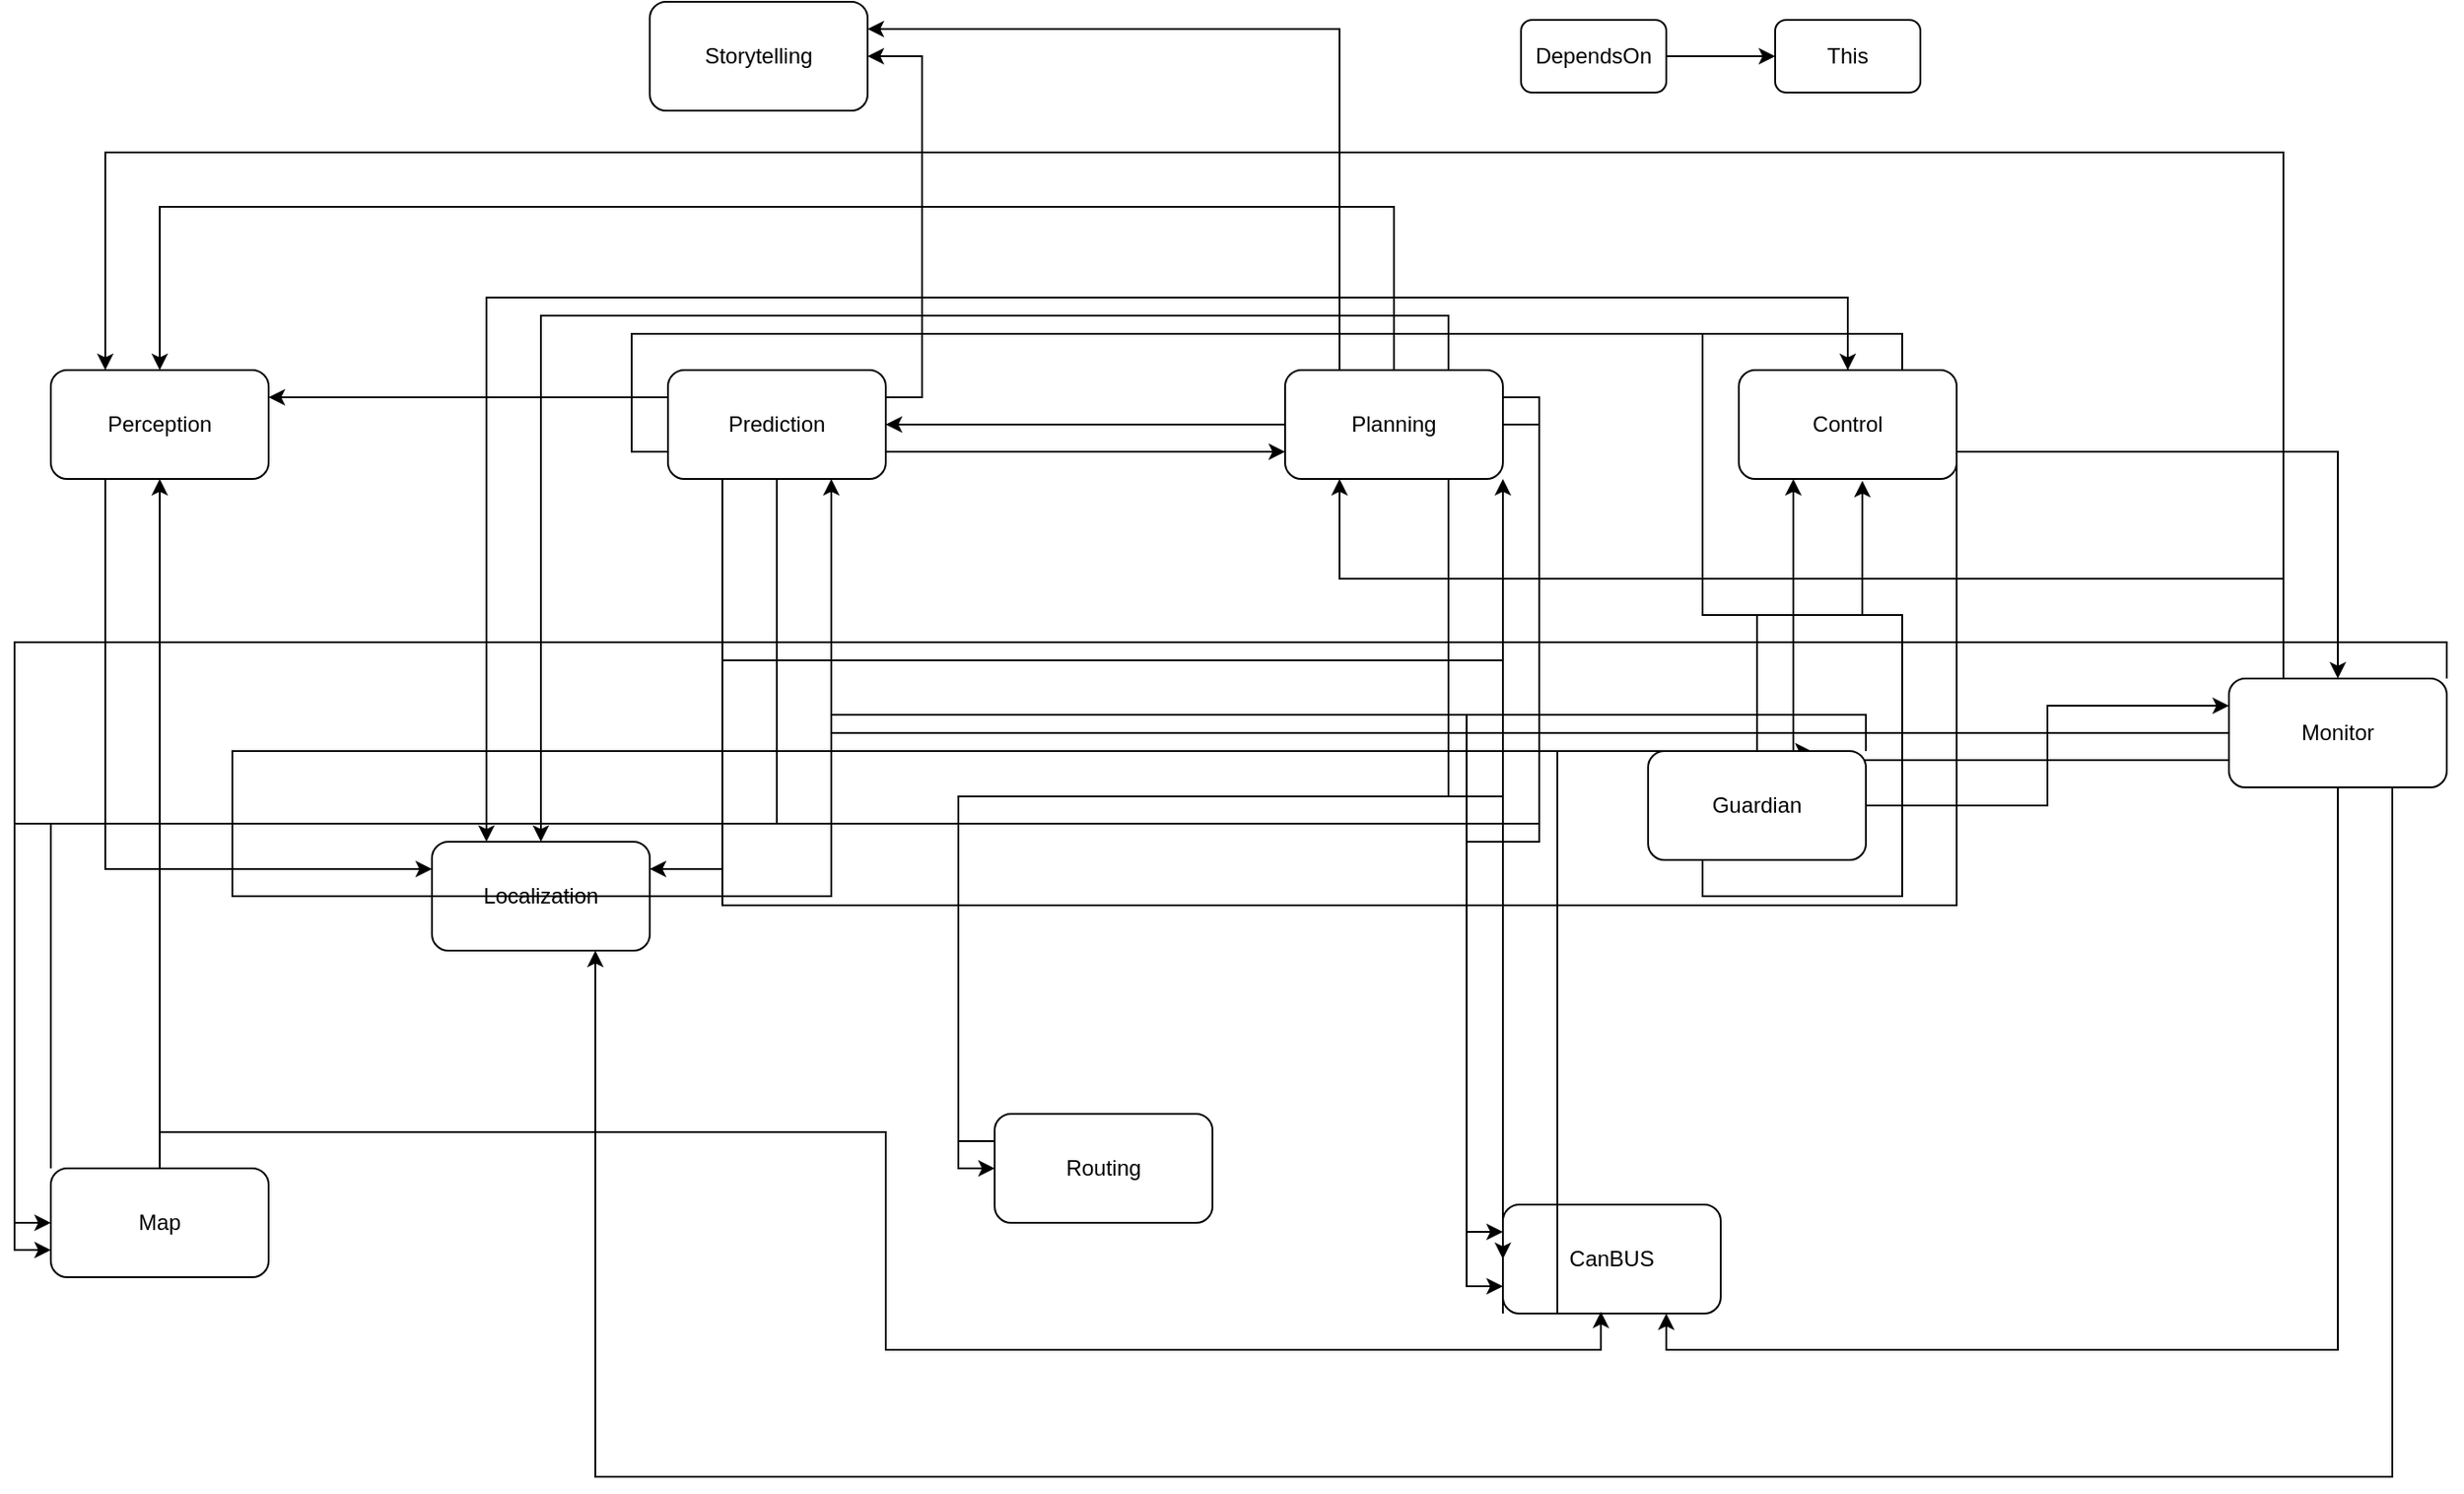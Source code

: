 <mxfile version="17.1.3" type="github">
  <diagram id="q5uySfuGyyFAdlzgSxIf" name="Page-1">
    <mxGraphModel dx="1426" dy="767" grid="1" gridSize="10" guides="1" tooltips="1" connect="1" arrows="1" fold="1" page="1" pageScale="1" pageWidth="850" pageHeight="1100" math="0" shadow="0">
      <root>
        <mxCell id="0" />
        <mxCell id="1" parent="0" />
        <mxCell id="7judBJOATlKyl89qZomi-54" style="edgeStyle=orthogonalEdgeStyle;rounded=0;orthogonalLoop=1;jettySize=auto;html=1;exitX=0.25;exitY=1;exitDx=0;exitDy=0;entryX=0;entryY=0.25;entryDx=0;entryDy=0;" edge="1" parent="1" source="7judBJOATlKyl89qZomi-1" target="7judBJOATlKyl89qZomi-2">
          <mxGeometry relative="1" as="geometry">
            <Array as="points">
              <mxPoint x="140" y="498" />
            </Array>
          </mxGeometry>
        </mxCell>
        <mxCell id="7judBJOATlKyl89qZomi-1" value="Perception" style="rounded=1;whiteSpace=wrap;html=1;" vertex="1" parent="1">
          <mxGeometry x="110" y="223" width="120" height="60" as="geometry" />
        </mxCell>
        <mxCell id="7judBJOATlKyl89qZomi-2" value="Localization" style="rounded=1;whiteSpace=wrap;html=1;" vertex="1" parent="1">
          <mxGeometry x="320" y="483" width="120" height="60" as="geometry" />
        </mxCell>
        <mxCell id="7judBJOATlKyl89qZomi-7" style="edgeStyle=orthogonalEdgeStyle;rounded=0;orthogonalLoop=1;jettySize=auto;html=1;entryX=0;entryY=0.5;entryDx=0;entryDy=0;" edge="1" parent="1" source="7judBJOATlKyl89qZomi-4" target="7judBJOATlKyl89qZomi-6">
          <mxGeometry relative="1" as="geometry" />
        </mxCell>
        <mxCell id="7judBJOATlKyl89qZomi-4" value="DependsOn" style="rounded=1;whiteSpace=wrap;html=1;" vertex="1" parent="1">
          <mxGeometry x="920" y="30" width="80" height="40" as="geometry" />
        </mxCell>
        <mxCell id="7judBJOATlKyl89qZomi-6" value="This" style="rounded=1;whiteSpace=wrap;html=1;" vertex="1" parent="1">
          <mxGeometry x="1060" y="30" width="80" height="40" as="geometry" />
        </mxCell>
        <mxCell id="7judBJOATlKyl89qZomi-10" style="edgeStyle=orthogonalEdgeStyle;rounded=0;orthogonalLoop=1;jettySize=auto;html=1;entryX=1;entryY=0.25;entryDx=0;entryDy=0;exitX=0;exitY=0.25;exitDx=0;exitDy=0;" edge="1" parent="1" source="7judBJOATlKyl89qZomi-8" target="7judBJOATlKyl89qZomi-1">
          <mxGeometry relative="1" as="geometry" />
        </mxCell>
        <mxCell id="7judBJOATlKyl89qZomi-13" style="edgeStyle=orthogonalEdgeStyle;rounded=0;orthogonalLoop=1;jettySize=auto;html=1;exitX=1;exitY=0.75;exitDx=0;exitDy=0;entryX=0;entryY=0.75;entryDx=0;entryDy=0;" edge="1" parent="1" source="7judBJOATlKyl89qZomi-8" target="7judBJOATlKyl89qZomi-11">
          <mxGeometry relative="1" as="geometry" />
        </mxCell>
        <mxCell id="7judBJOATlKyl89qZomi-14" style="edgeStyle=orthogonalEdgeStyle;rounded=0;orthogonalLoop=1;jettySize=auto;html=1;exitX=1;exitY=0.25;exitDx=0;exitDy=0;" edge="1" parent="1" source="7judBJOATlKyl89qZomi-8" target="7judBJOATlKyl89qZomi-12">
          <mxGeometry relative="1" as="geometry">
            <Array as="points">
              <mxPoint x="590" y="238" />
              <mxPoint x="590" y="50" />
            </Array>
          </mxGeometry>
        </mxCell>
        <mxCell id="7judBJOATlKyl89qZomi-15" style="edgeStyle=orthogonalEdgeStyle;rounded=0;orthogonalLoop=1;jettySize=auto;html=1;exitX=0.25;exitY=1;exitDx=0;exitDy=0;entryX=1;entryY=0.25;entryDx=0;entryDy=0;" edge="1" parent="1" source="7judBJOATlKyl89qZomi-8" target="7judBJOATlKyl89qZomi-2">
          <mxGeometry relative="1" as="geometry">
            <Array as="points">
              <mxPoint x="480" y="498" />
            </Array>
          </mxGeometry>
        </mxCell>
        <mxCell id="7judBJOATlKyl89qZomi-17" style="edgeStyle=orthogonalEdgeStyle;rounded=0;orthogonalLoop=1;jettySize=auto;html=1;exitX=1;exitY=0.25;exitDx=0;exitDy=0;entryX=0;entryY=0.25;entryDx=0;entryDy=0;" edge="1" parent="1" source="7judBJOATlKyl89qZomi-11" target="7judBJOATlKyl89qZomi-16">
          <mxGeometry relative="1" as="geometry" />
        </mxCell>
        <mxCell id="7judBJOATlKyl89qZomi-19" style="edgeStyle=orthogonalEdgeStyle;rounded=0;orthogonalLoop=1;jettySize=auto;html=1;exitX=0.75;exitY=1;exitDx=0;exitDy=0;entryX=0;entryY=0.5;entryDx=0;entryDy=0;" edge="1" parent="1" source="7judBJOATlKyl89qZomi-11" target="7judBJOATlKyl89qZomi-18">
          <mxGeometry relative="1" as="geometry" />
        </mxCell>
        <mxCell id="7judBJOATlKyl89qZomi-20" style="edgeStyle=orthogonalEdgeStyle;rounded=0;orthogonalLoop=1;jettySize=auto;html=1;exitX=0.75;exitY=0;exitDx=0;exitDy=0;entryX=0.5;entryY=0;entryDx=0;entryDy=0;" edge="1" parent="1" source="7judBJOATlKyl89qZomi-11" target="7judBJOATlKyl89qZomi-2">
          <mxGeometry relative="1" as="geometry">
            <Array as="points">
              <mxPoint x="880" y="193" />
              <mxPoint x="380" y="193" />
            </Array>
          </mxGeometry>
        </mxCell>
        <mxCell id="7judBJOATlKyl89qZomi-22" style="edgeStyle=orthogonalEdgeStyle;rounded=0;orthogonalLoop=1;jettySize=auto;html=1;exitX=1;exitY=0.5;exitDx=0;exitDy=0;entryX=0;entryY=0.5;entryDx=0;entryDy=0;" edge="1" parent="1" source="7judBJOATlKyl89qZomi-11" target="7judBJOATlKyl89qZomi-21">
          <mxGeometry relative="1" as="geometry" />
        </mxCell>
        <mxCell id="7judBJOATlKyl89qZomi-23" style="edgeStyle=orthogonalEdgeStyle;rounded=0;orthogonalLoop=1;jettySize=auto;html=1;exitX=0.5;exitY=0;exitDx=0;exitDy=0;entryX=0.5;entryY=0;entryDx=0;entryDy=0;" edge="1" parent="1" source="7judBJOATlKyl89qZomi-11" target="7judBJOATlKyl89qZomi-1">
          <mxGeometry relative="1" as="geometry">
            <Array as="points">
              <mxPoint x="850" y="133" />
              <mxPoint x="170" y="133" />
            </Array>
          </mxGeometry>
        </mxCell>
        <mxCell id="7judBJOATlKyl89qZomi-24" style="edgeStyle=orthogonalEdgeStyle;rounded=0;orthogonalLoop=1;jettySize=auto;html=1;exitX=0;exitY=0.5;exitDx=0;exitDy=0;entryX=1;entryY=0.5;entryDx=0;entryDy=0;" edge="1" parent="1" source="7judBJOATlKyl89qZomi-11" target="7judBJOATlKyl89qZomi-8">
          <mxGeometry relative="1" as="geometry" />
        </mxCell>
        <mxCell id="7judBJOATlKyl89qZomi-25" style="edgeStyle=orthogonalEdgeStyle;rounded=0;orthogonalLoop=1;jettySize=auto;html=1;exitX=0.25;exitY=0;exitDx=0;exitDy=0;entryX=1;entryY=0.25;entryDx=0;entryDy=0;" edge="1" parent="1" source="7judBJOATlKyl89qZomi-11" target="7judBJOATlKyl89qZomi-12">
          <mxGeometry relative="1" as="geometry" />
        </mxCell>
        <mxCell id="7judBJOATlKyl89qZomi-11" value="Planning" style="rounded=1;whiteSpace=wrap;html=1;" vertex="1" parent="1">
          <mxGeometry x="790" y="223" width="120" height="60" as="geometry" />
        </mxCell>
        <mxCell id="7judBJOATlKyl89qZomi-12" value="Storytelling" style="rounded=1;whiteSpace=wrap;html=1;" vertex="1" parent="1">
          <mxGeometry x="440" y="20" width="120" height="60" as="geometry" />
        </mxCell>
        <mxCell id="7judBJOATlKyl89qZomi-39" style="edgeStyle=orthogonalEdgeStyle;rounded=0;orthogonalLoop=1;jettySize=auto;html=1;exitX=0.25;exitY=1;exitDx=0;exitDy=0;entryX=0.5;entryY=0;entryDx=0;entryDy=0;startArrow=none;" edge="1" parent="1" source="7judBJOATlKyl89qZomi-35" target="7judBJOATlKyl89qZomi-26">
          <mxGeometry relative="1" as="geometry">
            <Array as="points" />
          </mxGeometry>
        </mxCell>
        <mxCell id="7judBJOATlKyl89qZomi-40" style="edgeStyle=orthogonalEdgeStyle;rounded=0;orthogonalLoop=1;jettySize=auto;html=1;exitX=0;exitY=1;exitDx=0;exitDy=0;entryX=0.75;entryY=0;entryDx=0;entryDy=0;" edge="1" parent="1" source="7judBJOATlKyl89qZomi-16" target="7judBJOATlKyl89qZomi-35">
          <mxGeometry relative="1" as="geometry">
            <Array as="points">
              <mxPoint x="540" y="413" />
              <mxPoint x="540" y="513" />
              <mxPoint x="210" y="513" />
            </Array>
          </mxGeometry>
        </mxCell>
        <mxCell id="7judBJOATlKyl89qZomi-16" value="CanBUS" style="rounded=1;whiteSpace=wrap;html=1;" vertex="1" parent="1">
          <mxGeometry x="910" y="683" width="120" height="60" as="geometry" />
        </mxCell>
        <mxCell id="7judBJOATlKyl89qZomi-48" style="edgeStyle=orthogonalEdgeStyle;rounded=0;orthogonalLoop=1;jettySize=auto;html=1;exitX=0;exitY=0.25;exitDx=0;exitDy=0;entryX=1;entryY=1;entryDx=0;entryDy=0;" edge="1" parent="1" source="7judBJOATlKyl89qZomi-18" target="7judBJOATlKyl89qZomi-11">
          <mxGeometry relative="1" as="geometry" />
        </mxCell>
        <mxCell id="7judBJOATlKyl89qZomi-18" value="Routing" style="rounded=1;whiteSpace=wrap;html=1;" vertex="1" parent="1">
          <mxGeometry x="630" y="633" width="120" height="60" as="geometry" />
        </mxCell>
        <mxCell id="7judBJOATlKyl89qZomi-32" style="edgeStyle=orthogonalEdgeStyle;rounded=0;orthogonalLoop=1;jettySize=auto;html=1;exitX=0.5;exitY=0;exitDx=0;exitDy=0;entryX=0.45;entryY=0.983;entryDx=0;entryDy=0;entryPerimeter=0;" edge="1" parent="1" source="7judBJOATlKyl89qZomi-21" target="7judBJOATlKyl89qZomi-16">
          <mxGeometry relative="1" as="geometry" />
        </mxCell>
        <mxCell id="7judBJOATlKyl89qZomi-33" style="edgeStyle=orthogonalEdgeStyle;rounded=0;orthogonalLoop=1;jettySize=auto;html=1;exitX=0.5;exitY=0;exitDx=0;exitDy=0;entryX=0.5;entryY=1;entryDx=0;entryDy=0;" edge="1" parent="1" source="7judBJOATlKyl89qZomi-21" target="7judBJOATlKyl89qZomi-1">
          <mxGeometry relative="1" as="geometry">
            <Array as="points" />
          </mxGeometry>
        </mxCell>
        <mxCell id="7judBJOATlKyl89qZomi-21" value="Map" style="rounded=1;whiteSpace=wrap;html=1;" vertex="1" parent="1">
          <mxGeometry x="110" y="663" width="120" height="60" as="geometry" />
        </mxCell>
        <mxCell id="7judBJOATlKyl89qZomi-27" style="edgeStyle=orthogonalEdgeStyle;rounded=0;orthogonalLoop=1;jettySize=auto;html=1;exitX=1;exitY=0.25;exitDx=0;exitDy=0;entryX=0;entryY=0.5;entryDx=0;entryDy=0;" edge="1" parent="1" source="7judBJOATlKyl89qZomi-26" target="7judBJOATlKyl89qZomi-16">
          <mxGeometry relative="1" as="geometry">
            <Array as="points">
              <mxPoint x="480" y="518" />
              <mxPoint x="480" y="383" />
            </Array>
          </mxGeometry>
        </mxCell>
        <mxCell id="7judBJOATlKyl89qZomi-28" style="edgeStyle=orthogonalEdgeStyle;rounded=0;orthogonalLoop=1;jettySize=auto;html=1;entryX=0.25;entryY=0;entryDx=0;entryDy=0;" edge="1" parent="1" source="7judBJOATlKyl89qZomi-26" target="7judBJOATlKyl89qZomi-2">
          <mxGeometry relative="1" as="geometry">
            <Array as="points">
              <mxPoint x="1100" y="183" />
              <mxPoint x="350" y="183" />
            </Array>
          </mxGeometry>
        </mxCell>
        <mxCell id="7judBJOATlKyl89qZomi-30" style="edgeStyle=orthogonalEdgeStyle;rounded=0;orthogonalLoop=1;jettySize=auto;html=1;exitX=1;exitY=0.75;exitDx=0;exitDy=0;" edge="1" parent="1" source="7judBJOATlKyl89qZomi-26" target="7judBJOATlKyl89qZomi-29">
          <mxGeometry relative="1" as="geometry" />
        </mxCell>
        <mxCell id="7judBJOATlKyl89qZomi-26" value="Control" style="rounded=1;whiteSpace=wrap;html=1;" vertex="1" parent="1">
          <mxGeometry x="1040" y="223" width="120" height="60" as="geometry" />
        </mxCell>
        <mxCell id="7judBJOATlKyl89qZomi-41" style="edgeStyle=orthogonalEdgeStyle;rounded=0;orthogonalLoop=1;jettySize=auto;html=1;exitX=0.75;exitY=1;exitDx=0;exitDy=0;entryX=0.75;entryY=1;entryDx=0;entryDy=0;" edge="1" parent="1" source="7judBJOATlKyl89qZomi-29" target="7judBJOATlKyl89qZomi-2">
          <mxGeometry relative="1" as="geometry">
            <Array as="points">
              <mxPoint x="1400" y="833" />
              <mxPoint x="410" y="833" />
            </Array>
          </mxGeometry>
        </mxCell>
        <mxCell id="7judBJOATlKyl89qZomi-42" style="edgeStyle=orthogonalEdgeStyle;rounded=0;orthogonalLoop=1;jettySize=auto;html=1;exitX=1;exitY=0;exitDx=0;exitDy=0;entryX=0;entryY=0.75;entryDx=0;entryDy=0;" edge="1" parent="1" source="7judBJOATlKyl89qZomi-29" target="7judBJOATlKyl89qZomi-21">
          <mxGeometry relative="1" as="geometry" />
        </mxCell>
        <mxCell id="7judBJOATlKyl89qZomi-43" style="edgeStyle=orthogonalEdgeStyle;rounded=0;orthogonalLoop=1;jettySize=auto;html=1;exitX=0.5;exitY=1;exitDx=0;exitDy=0;entryX=0.75;entryY=1;entryDx=0;entryDy=0;" edge="1" parent="1" source="7judBJOATlKyl89qZomi-29" target="7judBJOATlKyl89qZomi-16">
          <mxGeometry relative="1" as="geometry" />
        </mxCell>
        <mxCell id="7judBJOATlKyl89qZomi-44" style="edgeStyle=orthogonalEdgeStyle;rounded=0;orthogonalLoop=1;jettySize=auto;html=1;exitX=0.25;exitY=0;exitDx=0;exitDy=0;entryX=0.25;entryY=1;entryDx=0;entryDy=0;" edge="1" parent="1" source="7judBJOATlKyl89qZomi-29" target="7judBJOATlKyl89qZomi-11">
          <mxGeometry relative="1" as="geometry" />
        </mxCell>
        <mxCell id="7judBJOATlKyl89qZomi-45" style="edgeStyle=orthogonalEdgeStyle;rounded=0;orthogonalLoop=1;jettySize=auto;html=1;exitX=0.25;exitY=0;exitDx=0;exitDy=0;entryX=0.25;entryY=0;entryDx=0;entryDy=0;" edge="1" parent="1" source="7judBJOATlKyl89qZomi-29" target="7judBJOATlKyl89qZomi-1">
          <mxGeometry relative="1" as="geometry">
            <Array as="points">
              <mxPoint x="1340" y="103" />
              <mxPoint x="140" y="103" />
            </Array>
          </mxGeometry>
        </mxCell>
        <mxCell id="7judBJOATlKyl89qZomi-46" style="edgeStyle=orthogonalEdgeStyle;rounded=0;orthogonalLoop=1;jettySize=auto;html=1;exitX=0;exitY=0.5;exitDx=0;exitDy=0;entryX=0.75;entryY=1;entryDx=0;entryDy=0;" edge="1" parent="1" source="7judBJOATlKyl89qZomi-29" target="7judBJOATlKyl89qZomi-8">
          <mxGeometry relative="1" as="geometry" />
        </mxCell>
        <mxCell id="7judBJOATlKyl89qZomi-47" style="edgeStyle=orthogonalEdgeStyle;rounded=0;orthogonalLoop=1;jettySize=auto;html=1;exitX=0;exitY=0.75;exitDx=0;exitDy=0;entryX=0.25;entryY=1;entryDx=0;entryDy=0;" edge="1" parent="1" source="7judBJOATlKyl89qZomi-29" target="7judBJOATlKyl89qZomi-26">
          <mxGeometry relative="1" as="geometry" />
        </mxCell>
        <mxCell id="7judBJOATlKyl89qZomi-29" value="Monitor" style="rounded=1;whiteSpace=wrap;html=1;" vertex="1" parent="1">
          <mxGeometry x="1310" y="393" width="120" height="60" as="geometry" />
        </mxCell>
        <mxCell id="7judBJOATlKyl89qZomi-36" style="edgeStyle=orthogonalEdgeStyle;rounded=0;orthogonalLoop=1;jettySize=auto;html=1;entryX=0.567;entryY=1.017;entryDx=0;entryDy=0;entryPerimeter=0;" edge="1" parent="1" source="7judBJOATlKyl89qZomi-35" target="7judBJOATlKyl89qZomi-26">
          <mxGeometry relative="1" as="geometry" />
        </mxCell>
        <mxCell id="7judBJOATlKyl89qZomi-37" style="edgeStyle=orthogonalEdgeStyle;rounded=0;orthogonalLoop=1;jettySize=auto;html=1;entryX=0;entryY=0.25;entryDx=0;entryDy=0;" edge="1" parent="1" source="7judBJOATlKyl89qZomi-35" target="7judBJOATlKyl89qZomi-29">
          <mxGeometry relative="1" as="geometry" />
        </mxCell>
        <mxCell id="7judBJOATlKyl89qZomi-38" style="edgeStyle=orthogonalEdgeStyle;rounded=0;orthogonalLoop=1;jettySize=auto;html=1;exitX=1;exitY=0;exitDx=0;exitDy=0;entryX=0;entryY=0.75;entryDx=0;entryDy=0;" edge="1" parent="1" source="7judBJOATlKyl89qZomi-35" target="7judBJOATlKyl89qZomi-16">
          <mxGeometry relative="1" as="geometry" />
        </mxCell>
        <mxCell id="7judBJOATlKyl89qZomi-51" value="" style="edgeStyle=orthogonalEdgeStyle;rounded=0;orthogonalLoop=1;jettySize=auto;html=1;exitX=0;exitY=0;exitDx=0;exitDy=0;entryX=0.5;entryY=1;entryDx=0;entryDy=0;endArrow=none;" edge="1" parent="1" source="7judBJOATlKyl89qZomi-21" target="7judBJOATlKyl89qZomi-8">
          <mxGeometry relative="1" as="geometry">
            <mxPoint x="580" y="443" as="sourcePoint" />
            <mxPoint x="425" y="183" as="targetPoint" />
          </mxGeometry>
        </mxCell>
        <mxCell id="7judBJOATlKyl89qZomi-8" value="Prediction" style="rounded=1;whiteSpace=wrap;html=1;" vertex="1" parent="1">
          <mxGeometry x="450" y="223" width="120" height="60" as="geometry" />
        </mxCell>
        <mxCell id="7judBJOATlKyl89qZomi-52" value="" style="edgeStyle=orthogonalEdgeStyle;rounded=0;orthogonalLoop=1;jettySize=auto;html=1;exitX=0.75;exitY=0;exitDx=0;exitDy=0;entryX=0;entryY=0.75;entryDx=0;entryDy=0;endArrow=none;" edge="1" parent="1" source="7judBJOATlKyl89qZomi-26" target="7judBJOATlKyl89qZomi-8">
          <mxGeometry relative="1" as="geometry">
            <mxPoint x="200" y="503" as="sourcePoint" />
            <mxPoint x="790" y="268" as="targetPoint" />
          </mxGeometry>
        </mxCell>
        <mxCell id="7judBJOATlKyl89qZomi-35" value="Guardian" style="rounded=1;whiteSpace=wrap;html=1;" vertex="1" parent="1">
          <mxGeometry x="990" y="433" width="120" height="60" as="geometry" />
        </mxCell>
        <mxCell id="7judBJOATlKyl89qZomi-53" value="" style="edgeStyle=orthogonalEdgeStyle;rounded=0;orthogonalLoop=1;jettySize=auto;html=1;exitX=0.25;exitY=1;exitDx=0;exitDy=0;entryX=0.5;entryY=0;entryDx=0;entryDy=0;endArrow=none;" edge="1" parent="1" source="7judBJOATlKyl89qZomi-16" target="7judBJOATlKyl89qZomi-35">
          <mxGeometry relative="1" as="geometry">
            <mxPoint x="940" y="743" as="sourcePoint" />
            <mxPoint x="1100" y="223" as="targetPoint" />
            <Array as="points">
              <mxPoint x="660" y="433" />
              <mxPoint x="170" y="433" />
            </Array>
          </mxGeometry>
        </mxCell>
      </root>
    </mxGraphModel>
  </diagram>
</mxfile>
